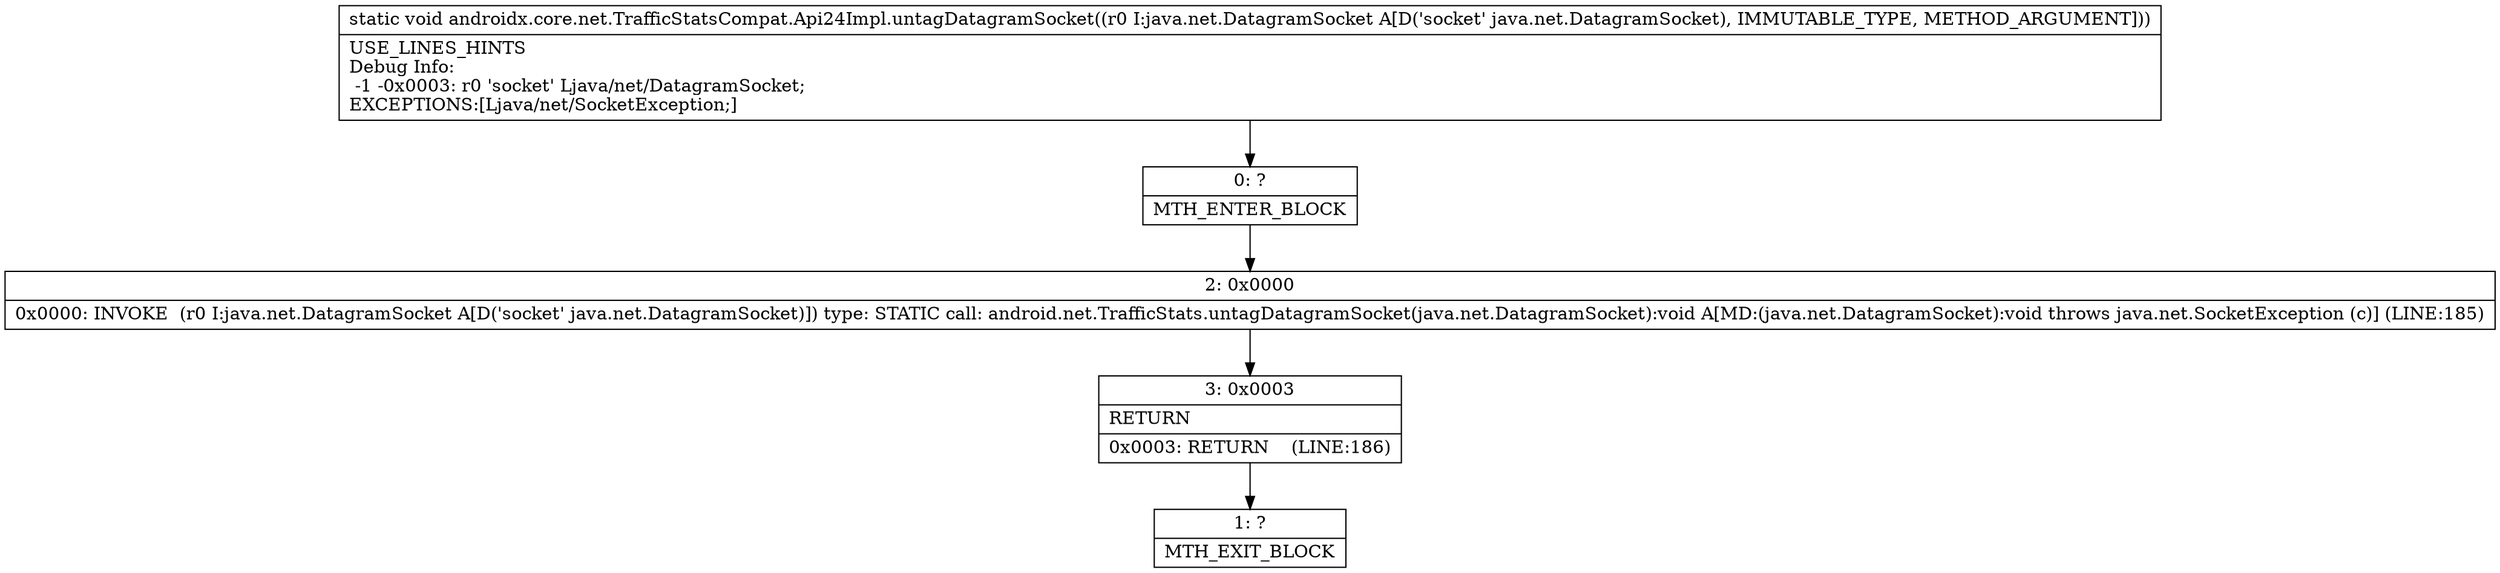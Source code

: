 digraph "CFG forandroidx.core.net.TrafficStatsCompat.Api24Impl.untagDatagramSocket(Ljava\/net\/DatagramSocket;)V" {
Node_0 [shape=record,label="{0\:\ ?|MTH_ENTER_BLOCK\l}"];
Node_2 [shape=record,label="{2\:\ 0x0000|0x0000: INVOKE  (r0 I:java.net.DatagramSocket A[D('socket' java.net.DatagramSocket)]) type: STATIC call: android.net.TrafficStats.untagDatagramSocket(java.net.DatagramSocket):void A[MD:(java.net.DatagramSocket):void throws java.net.SocketException (c)] (LINE:185)\l}"];
Node_3 [shape=record,label="{3\:\ 0x0003|RETURN\l|0x0003: RETURN    (LINE:186)\l}"];
Node_1 [shape=record,label="{1\:\ ?|MTH_EXIT_BLOCK\l}"];
MethodNode[shape=record,label="{static void androidx.core.net.TrafficStatsCompat.Api24Impl.untagDatagramSocket((r0 I:java.net.DatagramSocket A[D('socket' java.net.DatagramSocket), IMMUTABLE_TYPE, METHOD_ARGUMENT]))  | USE_LINES_HINTS\lDebug Info:\l  \-1 \-0x0003: r0 'socket' Ljava\/net\/DatagramSocket;\lEXCEPTIONS:[Ljava\/net\/SocketException;]\l}"];
MethodNode -> Node_0;Node_0 -> Node_2;
Node_2 -> Node_3;
Node_3 -> Node_1;
}

